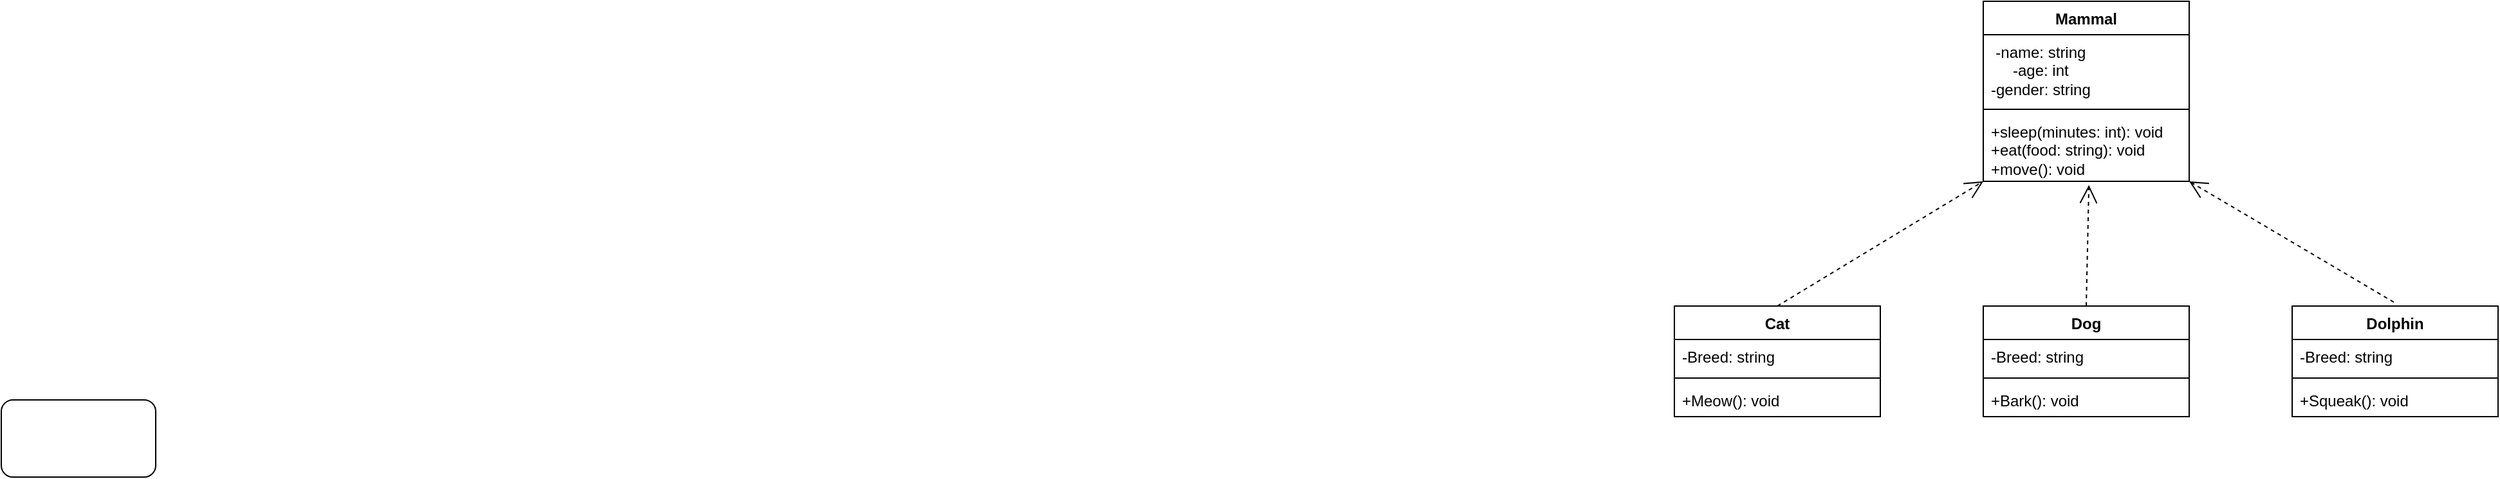 <mxfile version="24.0.5" type="device">
  <diagram name="Page-1" id="e7e014a7-5840-1c2e-5031-d8a46d1fe8dd">
    <mxGraphModel dx="1956" dy="792" grid="1" gridSize="10" guides="1" tooltips="1" connect="1" arrows="1" fold="1" page="0" pageScale="1" pageWidth="1169" pageHeight="826" background="none" math="0" shadow="0">
      <root>
        <mxCell id="0" />
        <mxCell id="1" parent="0" />
        <mxCell id="uk1VPkI55lVanGfjQHqX-44" value="" style="rounded=1;whiteSpace=wrap;html=1;" vertex="1" parent="1">
          <mxGeometry x="-1020" y="290" width="120" height="60" as="geometry" />
        </mxCell>
        <mxCell id="uk1VPkI55lVanGfjQHqX-47" value="Mammal" style="swimlane;fontStyle=1;align=center;verticalAlign=top;childLayout=stackLayout;horizontal=1;startSize=26;horizontalStack=0;resizeParent=1;resizeParentMax=0;resizeLast=0;collapsible=1;marginBottom=0;whiteSpace=wrap;html=1;" vertex="1" parent="1">
          <mxGeometry x="520" y="-20" width="160" height="140" as="geometry" />
        </mxCell>
        <mxCell id="uk1VPkI55lVanGfjQHqX-48" value="&lt;div style=&quot;text-align: center;&quot;&gt;-name: string&lt;/div&gt;&lt;div style=&quot;text-align: center;&quot;&gt;&lt;span style=&quot;background-color: initial;&quot;&gt;-age: int&lt;/span&gt;&lt;br&gt;&lt;/div&gt;&lt;div style=&quot;text-align: center;&quot;&gt;-gender: string&lt;/div&gt;" style="text;strokeColor=none;fillColor=none;align=left;verticalAlign=top;spacingLeft=4;spacingRight=4;overflow=hidden;rotatable=0;points=[[0,0.5],[1,0.5]];portConstraint=eastwest;whiteSpace=wrap;html=1;" vertex="1" parent="uk1VPkI55lVanGfjQHqX-47">
          <mxGeometry y="26" width="160" height="54" as="geometry" />
        </mxCell>
        <mxCell id="uk1VPkI55lVanGfjQHqX-49" value="" style="line;strokeWidth=1;fillColor=none;align=left;verticalAlign=middle;spacingTop=-1;spacingLeft=3;spacingRight=3;rotatable=0;labelPosition=right;points=[];portConstraint=eastwest;strokeColor=inherit;" vertex="1" parent="uk1VPkI55lVanGfjQHqX-47">
          <mxGeometry y="80" width="160" height="8" as="geometry" />
        </mxCell>
        <mxCell id="uk1VPkI55lVanGfjQHqX-50" value="+sleep(minutes: int): void&lt;div&gt;+eat(food: string): void&lt;/div&gt;&lt;div&gt;+move(): void&lt;/div&gt;" style="text;strokeColor=none;fillColor=none;align=left;verticalAlign=top;spacingLeft=4;spacingRight=4;overflow=hidden;rotatable=0;points=[[0,0.5],[1,0.5]];portConstraint=eastwest;whiteSpace=wrap;html=1;" vertex="1" parent="uk1VPkI55lVanGfjQHqX-47">
          <mxGeometry y="88" width="160" height="52" as="geometry" />
        </mxCell>
        <mxCell id="uk1VPkI55lVanGfjQHqX-55" value="Cat" style="swimlane;fontStyle=1;align=center;verticalAlign=top;childLayout=stackLayout;horizontal=1;startSize=26;horizontalStack=0;resizeParent=1;resizeParentMax=0;resizeLast=0;collapsible=1;marginBottom=0;whiteSpace=wrap;html=1;" vertex="1" parent="1">
          <mxGeometry x="280" y="217" width="160" height="86" as="geometry" />
        </mxCell>
        <mxCell id="uk1VPkI55lVanGfjQHqX-56" value="-Breed: string" style="text;strokeColor=none;fillColor=none;align=left;verticalAlign=top;spacingLeft=4;spacingRight=4;overflow=hidden;rotatable=0;points=[[0,0.5],[1,0.5]];portConstraint=eastwest;whiteSpace=wrap;html=1;" vertex="1" parent="uk1VPkI55lVanGfjQHqX-55">
          <mxGeometry y="26" width="160" height="26" as="geometry" />
        </mxCell>
        <mxCell id="uk1VPkI55lVanGfjQHqX-57" value="" style="line;strokeWidth=1;fillColor=none;align=left;verticalAlign=middle;spacingTop=-1;spacingLeft=3;spacingRight=3;rotatable=0;labelPosition=right;points=[];portConstraint=eastwest;strokeColor=inherit;" vertex="1" parent="uk1VPkI55lVanGfjQHqX-55">
          <mxGeometry y="52" width="160" height="8" as="geometry" />
        </mxCell>
        <mxCell id="uk1VPkI55lVanGfjQHqX-58" value="+Meow(): void" style="text;strokeColor=none;fillColor=none;align=left;verticalAlign=top;spacingLeft=4;spacingRight=4;overflow=hidden;rotatable=0;points=[[0,0.5],[1,0.5]];portConstraint=eastwest;whiteSpace=wrap;html=1;" vertex="1" parent="uk1VPkI55lVanGfjQHqX-55">
          <mxGeometry y="60" width="160" height="26" as="geometry" />
        </mxCell>
        <mxCell id="uk1VPkI55lVanGfjQHqX-59" value="Dog" style="swimlane;fontStyle=1;align=center;verticalAlign=top;childLayout=stackLayout;horizontal=1;startSize=26;horizontalStack=0;resizeParent=1;resizeParentMax=0;resizeLast=0;collapsible=1;marginBottom=0;whiteSpace=wrap;html=1;" vertex="1" parent="1">
          <mxGeometry x="520" y="217" width="160" height="86" as="geometry" />
        </mxCell>
        <mxCell id="uk1VPkI55lVanGfjQHqX-60" value="-Breed: string" style="text;strokeColor=none;fillColor=none;align=left;verticalAlign=top;spacingLeft=4;spacingRight=4;overflow=hidden;rotatable=0;points=[[0,0.5],[1,0.5]];portConstraint=eastwest;whiteSpace=wrap;html=1;" vertex="1" parent="uk1VPkI55lVanGfjQHqX-59">
          <mxGeometry y="26" width="160" height="26" as="geometry" />
        </mxCell>
        <mxCell id="uk1VPkI55lVanGfjQHqX-61" value="" style="line;strokeWidth=1;fillColor=none;align=left;verticalAlign=middle;spacingTop=-1;spacingLeft=3;spacingRight=3;rotatable=0;labelPosition=right;points=[];portConstraint=eastwest;strokeColor=inherit;" vertex="1" parent="uk1VPkI55lVanGfjQHqX-59">
          <mxGeometry y="52" width="160" height="8" as="geometry" />
        </mxCell>
        <mxCell id="uk1VPkI55lVanGfjQHqX-62" value="+Bark(): void" style="text;strokeColor=none;fillColor=none;align=left;verticalAlign=top;spacingLeft=4;spacingRight=4;overflow=hidden;rotatable=0;points=[[0,0.5],[1,0.5]];portConstraint=eastwest;whiteSpace=wrap;html=1;" vertex="1" parent="uk1VPkI55lVanGfjQHqX-59">
          <mxGeometry y="60" width="160" height="26" as="geometry" />
        </mxCell>
        <mxCell id="uk1VPkI55lVanGfjQHqX-63" value="Dolphin" style="swimlane;fontStyle=1;align=center;verticalAlign=top;childLayout=stackLayout;horizontal=1;startSize=26;horizontalStack=0;resizeParent=1;resizeParentMax=0;resizeLast=0;collapsible=1;marginBottom=0;whiteSpace=wrap;html=1;" vertex="1" parent="1">
          <mxGeometry x="760" y="217" width="160" height="86" as="geometry" />
        </mxCell>
        <mxCell id="uk1VPkI55lVanGfjQHqX-64" value="-Breed: string" style="text;strokeColor=none;fillColor=none;align=left;verticalAlign=top;spacingLeft=4;spacingRight=4;overflow=hidden;rotatable=0;points=[[0,0.5],[1,0.5]];portConstraint=eastwest;whiteSpace=wrap;html=1;" vertex="1" parent="uk1VPkI55lVanGfjQHqX-63">
          <mxGeometry y="26" width="160" height="26" as="geometry" />
        </mxCell>
        <mxCell id="uk1VPkI55lVanGfjQHqX-65" value="" style="line;strokeWidth=1;fillColor=none;align=left;verticalAlign=middle;spacingTop=-1;spacingLeft=3;spacingRight=3;rotatable=0;labelPosition=right;points=[];portConstraint=eastwest;strokeColor=inherit;" vertex="1" parent="uk1VPkI55lVanGfjQHqX-63">
          <mxGeometry y="52" width="160" height="8" as="geometry" />
        </mxCell>
        <mxCell id="uk1VPkI55lVanGfjQHqX-66" value="+Squeak(): void" style="text;strokeColor=none;fillColor=none;align=left;verticalAlign=top;spacingLeft=4;spacingRight=4;overflow=hidden;rotatable=0;points=[[0,0.5],[1,0.5]];portConstraint=eastwest;whiteSpace=wrap;html=1;" vertex="1" parent="uk1VPkI55lVanGfjQHqX-63">
          <mxGeometry y="60" width="160" height="26" as="geometry" />
        </mxCell>
        <mxCell id="uk1VPkI55lVanGfjQHqX-67" value="" style="endArrow=open;endSize=12;dashed=1;html=1;rounded=0;exitX=0.5;exitY=0;exitDx=0;exitDy=0;" edge="1" parent="1" source="uk1VPkI55lVanGfjQHqX-55">
          <mxGeometry width="160" relative="1" as="geometry">
            <mxPoint x="360" y="170" as="sourcePoint" />
            <mxPoint x="520" y="120" as="targetPoint" />
          </mxGeometry>
        </mxCell>
        <mxCell id="uk1VPkI55lVanGfjQHqX-68" value="" style="endArrow=open;endSize=12;dashed=1;html=1;rounded=0;exitX=0.5;exitY=0;exitDx=0;exitDy=0;entryX=0.513;entryY=1.056;entryDx=0;entryDy=0;entryPerimeter=0;" edge="1" parent="1" target="uk1VPkI55lVanGfjQHqX-50">
          <mxGeometry width="160" relative="1" as="geometry">
            <mxPoint x="600" y="217" as="sourcePoint" />
            <mxPoint x="756" y="120" as="targetPoint" />
          </mxGeometry>
        </mxCell>
        <mxCell id="uk1VPkI55lVanGfjQHqX-69" value="" style="endArrow=open;endSize=12;dashed=1;html=1;rounded=0;exitX=0.5;exitY=0;exitDx=0;exitDy=0;" edge="1" parent="1">
          <mxGeometry width="160" relative="1" as="geometry">
            <mxPoint x="839" y="214" as="sourcePoint" />
            <mxPoint x="680" y="120" as="targetPoint" />
          </mxGeometry>
        </mxCell>
      </root>
    </mxGraphModel>
  </diagram>
</mxfile>
